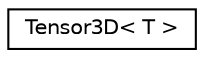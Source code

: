 digraph "Graphical Class Hierarchy"
{
 // LATEX_PDF_SIZE
  edge [fontname="Helvetica",fontsize="10",labelfontname="Helvetica",labelfontsize="10"];
  node [fontname="Helvetica",fontsize="10",shape=record];
  rankdir="LR";
  Node0 [label="Tensor3D\< T \>",height=0.2,width=0.4,color="black", fillcolor="white", style="filled",URL="$classTensor3D.html",tooltip=" "];
}
